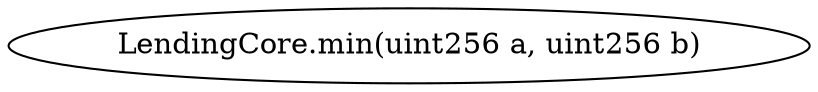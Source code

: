 digraph "" {
	graph [bb="0,0,327.3,36"];
	node [label="\N"];
	"LendingCore.min(uint256 a, uint256 b)"	 [height=0.5,
		pos="163.65,18",
		width=4.5458];
}
digraph "" {
	graph [bb="0,0,327.3,36"];
	node [label="\N"];
	"LendingCore.min(uint256 a, uint256 b)"	 [height=0.5,
		pos="163.65,18",
		width=4.5458];
}
